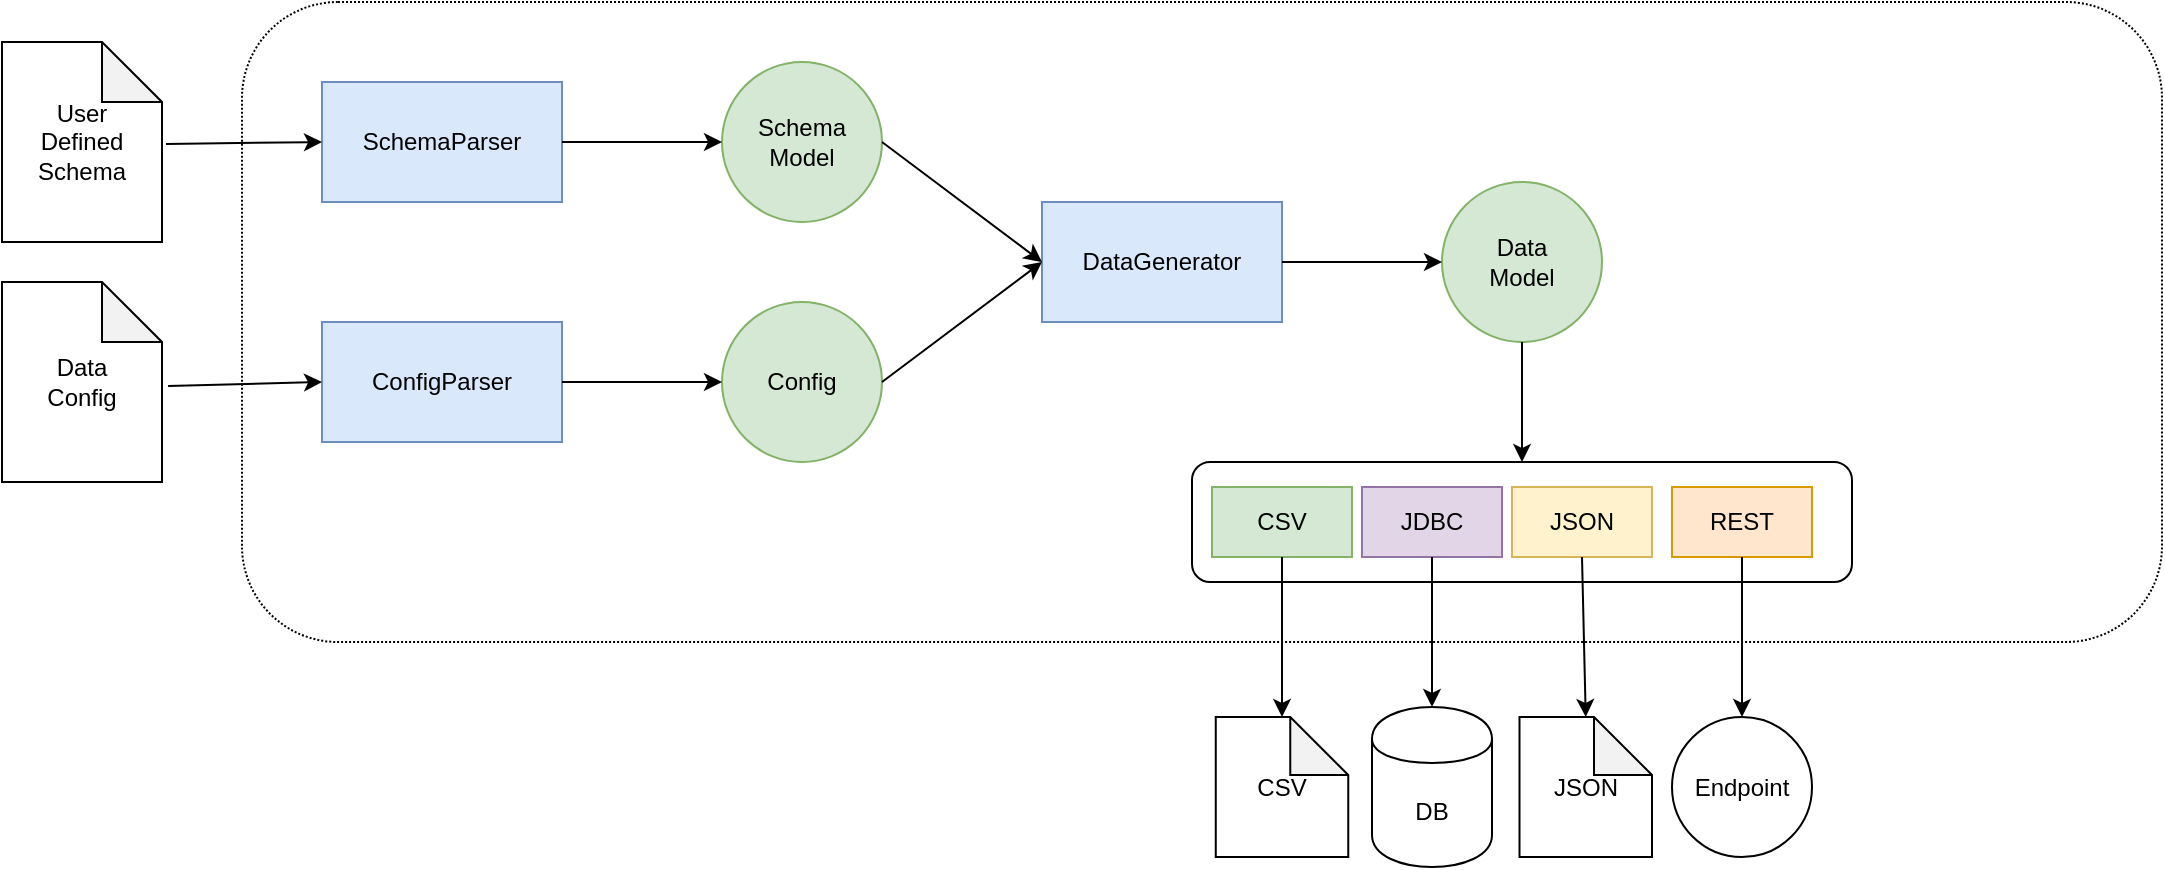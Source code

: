 <mxfile version="13.1.1" type="device"><diagram id="er5WZ7fXvL9duzxaAQZL" name="Page-1"><mxGraphModel dx="946" dy="651" grid="1" gridSize="10" guides="1" tooltips="1" connect="1" arrows="1" fold="1" page="1" pageScale="1" pageWidth="1100" pageHeight="850" math="0" shadow="0"><root><mxCell id="0"/><mxCell id="1" parent="0"/><mxCell id="3_99aw6ZsnxtyqMYL6la-21" value="" style="rounded=1;whiteSpace=wrap;html=1;dashed=1;dashPattern=1 1;" parent="1" vertex="1"><mxGeometry x="160" y="210" width="960" height="320" as="geometry"/></mxCell><mxCell id="Pl68pZjwqq95qwwrmL4b-13" value="" style="rounded=1;whiteSpace=wrap;html=1;" vertex="1" parent="1"><mxGeometry x="635" y="440" width="330" height="60" as="geometry"/></mxCell><mxCell id="3_99aw6ZsnxtyqMYL6la-1" value="&lt;div&gt;SchemaParser&lt;/div&gt;" style="rounded=0;whiteSpace=wrap;html=1;fillColor=#dae8fc;strokeColor=#6c8ebf;" parent="1" vertex="1"><mxGeometry x="200" y="250" width="120" height="60" as="geometry"/></mxCell><mxCell id="3_99aw6ZsnxtyqMYL6la-3" value="&lt;div&gt;User&lt;/div&gt;&lt;div&gt;Defined&lt;/div&gt;&lt;div&gt;Schema&lt;br&gt;&lt;/div&gt;" style="shape=note;whiteSpace=wrap;html=1;backgroundOutline=1;darkOpacity=0.05;" parent="1" vertex="1"><mxGeometry x="40" y="230" width="80" height="100" as="geometry"/></mxCell><mxCell id="3_99aw6ZsnxtyqMYL6la-4" value="Schema Model" style="ellipse;whiteSpace=wrap;html=1;aspect=fixed;fillColor=#d5e8d4;strokeColor=#82b366;" parent="1" vertex="1"><mxGeometry x="400" y="240" width="80" height="80" as="geometry"/></mxCell><mxCell id="3_99aw6ZsnxtyqMYL6la-5" value="&lt;div&gt;Data&lt;/div&gt;&lt;div&gt;Config&lt;br&gt;&lt;/div&gt;" style="shape=note;whiteSpace=wrap;html=1;backgroundOutline=1;darkOpacity=0.05;" parent="1" vertex="1"><mxGeometry x="40" y="350" width="80" height="100" as="geometry"/></mxCell><mxCell id="3_99aw6ZsnxtyqMYL6la-6" value="ConfigParser" style="rounded=0;whiteSpace=wrap;html=1;fillColor=#dae8fc;strokeColor=#6c8ebf;" parent="1" vertex="1"><mxGeometry x="200" y="370" width="120" height="60" as="geometry"/></mxCell><mxCell id="3_99aw6ZsnxtyqMYL6la-7" value="Config" style="ellipse;whiteSpace=wrap;html=1;aspect=fixed;fillColor=#d5e8d4;strokeColor=#82b366;" parent="1" vertex="1"><mxGeometry x="400" y="360" width="80" height="80" as="geometry"/></mxCell><mxCell id="3_99aw6ZsnxtyqMYL6la-8" value="&lt;div&gt;DataGenerator&lt;/div&gt;" style="rounded=0;whiteSpace=wrap;html=1;fillColor=#dae8fc;strokeColor=#6c8ebf;" parent="1" vertex="1"><mxGeometry x="560" y="310" width="120" height="60" as="geometry"/></mxCell><mxCell id="3_99aw6ZsnxtyqMYL6la-9" value="" style="endArrow=classic;html=1;entryX=0;entryY=0.5;entryDx=0;entryDy=0;exitX=1;exitY=0.5;exitDx=0;exitDy=0;" parent="1" source="3_99aw6ZsnxtyqMYL6la-4" target="3_99aw6ZsnxtyqMYL6la-8" edge="1"><mxGeometry width="50" height="50" relative="1" as="geometry"><mxPoint x="480" y="260" as="sourcePoint"/><mxPoint x="570" y="400" as="targetPoint"/></mxGeometry></mxCell><mxCell id="3_99aw6ZsnxtyqMYL6la-10" value="" style="endArrow=classic;html=1;entryX=0;entryY=0.5;entryDx=0;entryDy=0;exitX=1;exitY=0.5;exitDx=0;exitDy=0;" parent="1" source="3_99aw6ZsnxtyqMYL6la-7" target="3_99aw6ZsnxtyqMYL6la-8" edge="1"><mxGeometry width="50" height="50" relative="1" as="geometry"><mxPoint x="520" y="450" as="sourcePoint"/><mxPoint x="570" y="400" as="targetPoint"/></mxGeometry></mxCell><mxCell id="3_99aw6ZsnxtyqMYL6la-11" value="" style="endArrow=classic;html=1;exitX=1.038;exitY=0.52;exitDx=0;exitDy=0;exitPerimeter=0;" parent="1" source="3_99aw6ZsnxtyqMYL6la-5" edge="1"><mxGeometry width="50" height="50" relative="1" as="geometry"><mxPoint x="520" y="450" as="sourcePoint"/><mxPoint x="200" y="400" as="targetPoint"/></mxGeometry></mxCell><mxCell id="3_99aw6ZsnxtyqMYL6la-12" value="" style="endArrow=classic;html=1;exitX=1.025;exitY=0.51;exitDx=0;exitDy=0;exitPerimeter=0;entryX=0;entryY=0.5;entryDx=0;entryDy=0;" parent="1" source="3_99aw6ZsnxtyqMYL6la-3" target="3_99aw6ZsnxtyqMYL6la-1" edge="1"><mxGeometry width="50" height="50" relative="1" as="geometry"><mxPoint x="520" y="450" as="sourcePoint"/><mxPoint x="570" y="400" as="targetPoint"/></mxGeometry></mxCell><mxCell id="3_99aw6ZsnxtyqMYL6la-13" value="" style="endArrow=classic;html=1;exitX=1;exitY=0.5;exitDx=0;exitDy=0;" parent="1" source="3_99aw6ZsnxtyqMYL6la-6" edge="1"><mxGeometry width="50" height="50" relative="1" as="geometry"><mxPoint x="520" y="450" as="sourcePoint"/><mxPoint x="400" y="400" as="targetPoint"/></mxGeometry></mxCell><mxCell id="3_99aw6ZsnxtyqMYL6la-14" value="" style="endArrow=classic;html=1;exitX=1;exitY=0.5;exitDx=0;exitDy=0;entryX=0;entryY=0.5;entryDx=0;entryDy=0;" parent="1" source="3_99aw6ZsnxtyqMYL6la-1" target="3_99aw6ZsnxtyqMYL6la-4" edge="1"><mxGeometry width="50" height="50" relative="1" as="geometry"><mxPoint x="520" y="450" as="sourcePoint"/><mxPoint x="570" y="400" as="targetPoint"/></mxGeometry></mxCell><mxCell id="3_99aw6ZsnxtyqMYL6la-15" value="&lt;div&gt;Data&lt;/div&gt;&lt;div&gt;Model&lt;br&gt;&lt;/div&gt;" style="ellipse;whiteSpace=wrap;html=1;aspect=fixed;fillColor=#d5e8d4;strokeColor=#82b366;" parent="1" vertex="1"><mxGeometry x="760" y="300" width="80" height="80" as="geometry"/></mxCell><mxCell id="3_99aw6ZsnxtyqMYL6la-16" value="" style="endArrow=classic;html=1;entryX=0;entryY=0.5;entryDx=0;entryDy=0;exitX=1;exitY=0.5;exitDx=0;exitDy=0;" parent="1" source="3_99aw6ZsnxtyqMYL6la-8" target="3_99aw6ZsnxtyqMYL6la-15" edge="1"><mxGeometry width="50" height="50" relative="1" as="geometry"><mxPoint x="520" y="450" as="sourcePoint"/><mxPoint x="570" y="400" as="targetPoint"/></mxGeometry></mxCell><mxCell id="3_99aw6ZsnxtyqMYL6la-17" value="CSV" style="rounded=0;whiteSpace=wrap;html=1;fillColor=#d5e8d4;strokeColor=#82b366;" parent="1" vertex="1"><mxGeometry x="645" y="452.5" width="70" height="35" as="geometry"/></mxCell><mxCell id="3_99aw6ZsnxtyqMYL6la-19" value="CSV" style="shape=note;whiteSpace=wrap;html=1;backgroundOutline=1;darkOpacity=0.05;size=29;" parent="1" vertex="1"><mxGeometry x="646.88" y="567.5" width="66.25" height="70" as="geometry"/></mxCell><mxCell id="3_99aw6ZsnxtyqMYL6la-20" value="" style="endArrow=classic;html=1;entryX=0.5;entryY=0;entryDx=0;entryDy=0;entryPerimeter=0;exitX=0.5;exitY=1;exitDx=0;exitDy=0;" parent="1" source="3_99aw6ZsnxtyqMYL6la-17" target="3_99aw6ZsnxtyqMYL6la-19" edge="1"><mxGeometry width="50" height="50" relative="1" as="geometry"><mxPoint x="475" y="452.5" as="sourcePoint"/><mxPoint x="525" y="402.5" as="targetPoint"/></mxGeometry></mxCell><mxCell id="Pl68pZjwqq95qwwrmL4b-1" value="JDBC" style="rounded=0;whiteSpace=wrap;html=1;fillColor=#e1d5e7;strokeColor=#9673a6;" vertex="1" parent="1"><mxGeometry x="720" y="452.5" width="70" height="35" as="geometry"/></mxCell><mxCell id="Pl68pZjwqq95qwwrmL4b-2" value="JSON" style="rounded=0;whiteSpace=wrap;html=1;fillColor=#fff2cc;strokeColor=#d6b656;" vertex="1" parent="1"><mxGeometry x="795" y="452.5" width="70" height="35" as="geometry"/></mxCell><mxCell id="Pl68pZjwqq95qwwrmL4b-3" value="REST" style="rounded=0;whiteSpace=wrap;html=1;fillColor=#ffe6cc;strokeColor=#d79b00;" vertex="1" parent="1"><mxGeometry x="875" y="452.5" width="70" height="35" as="geometry"/></mxCell><mxCell id="Pl68pZjwqq95qwwrmL4b-7" value="DB" style="shape=cylinder;whiteSpace=wrap;html=1;boundedLbl=1;backgroundOutline=1;" vertex="1" parent="1"><mxGeometry x="725" y="562.5" width="60" height="80" as="geometry"/></mxCell><mxCell id="Pl68pZjwqq95qwwrmL4b-8" value="JSON" style="shape=note;whiteSpace=wrap;html=1;backgroundOutline=1;darkOpacity=0.05;size=29;" vertex="1" parent="1"><mxGeometry x="798.75" y="567.5" width="66.25" height="70" as="geometry"/></mxCell><mxCell id="Pl68pZjwqq95qwwrmL4b-9" value="Endpoint" style="ellipse;whiteSpace=wrap;html=1;aspect=fixed;" vertex="1" parent="1"><mxGeometry x="875" y="567.5" width="70" height="70" as="geometry"/></mxCell><mxCell id="Pl68pZjwqq95qwwrmL4b-10" value="" style="endArrow=classic;html=1;entryX=0.5;entryY=0;entryDx=0;entryDy=0;exitX=0.5;exitY=1;exitDx=0;exitDy=0;" edge="1" parent="1" source="Pl68pZjwqq95qwwrmL4b-1" target="Pl68pZjwqq95qwwrmL4b-7"><mxGeometry width="50" height="50" relative="1" as="geometry"><mxPoint x="595" y="502.5" as="sourcePoint"/><mxPoint x="645" y="452.5" as="targetPoint"/></mxGeometry></mxCell><mxCell id="Pl68pZjwqq95qwwrmL4b-11" value="" style="endArrow=classic;html=1;entryX=0.5;entryY=0;entryDx=0;entryDy=0;entryPerimeter=0;exitX=0.5;exitY=1;exitDx=0;exitDy=0;" edge="1" parent="1" source="Pl68pZjwqq95qwwrmL4b-2" target="Pl68pZjwqq95qwwrmL4b-8"><mxGeometry width="50" height="50" relative="1" as="geometry"><mxPoint x="595" y="502.5" as="sourcePoint"/><mxPoint x="645" y="452.5" as="targetPoint"/></mxGeometry></mxCell><mxCell id="Pl68pZjwqq95qwwrmL4b-12" value="" style="endArrow=classic;html=1;entryX=0.5;entryY=0;entryDx=0;entryDy=0;exitX=0.5;exitY=1;exitDx=0;exitDy=0;" edge="1" parent="1" source="Pl68pZjwqq95qwwrmL4b-3" target="Pl68pZjwqq95qwwrmL4b-9"><mxGeometry width="50" height="50" relative="1" as="geometry"><mxPoint x="595" y="502.5" as="sourcePoint"/><mxPoint x="645" y="452.5" as="targetPoint"/></mxGeometry></mxCell><mxCell id="Pl68pZjwqq95qwwrmL4b-14" value="" style="endArrow=classic;html=1;entryX=0.5;entryY=0;entryDx=0;entryDy=0;exitX=0.5;exitY=1;exitDx=0;exitDy=0;" edge="1" parent="1" source="3_99aw6ZsnxtyqMYL6la-15" target="Pl68pZjwqq95qwwrmL4b-13"><mxGeometry width="50" height="50" relative="1" as="geometry"><mxPoint x="640" y="500" as="sourcePoint"/><mxPoint x="690" y="450" as="targetPoint"/></mxGeometry></mxCell></root></mxGraphModel></diagram></mxfile>